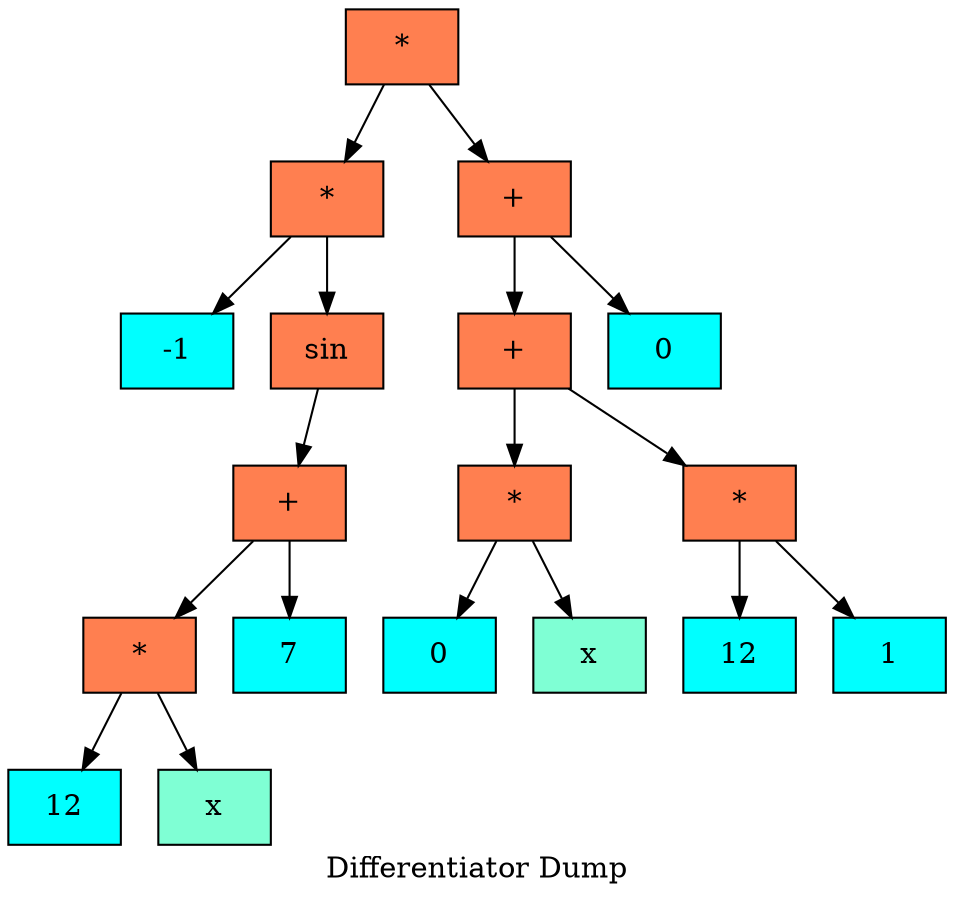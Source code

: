   digraph tree  {
  node[   shape     = "Mrecord",  style     = "filled",  fillcolor = "aqua",  fontcolor = "#000000",  margin    = "0.075"];
  rankdir   = "TB";

  label     = "Differentiator Dump";
"node12" [shape = "record", label = "{*}", fillcolor = "coral"]
"node13" [shape = "record", label = "{*}", fillcolor = "coral"]
"node14" [shape = "record", label = "{-1}", fillcolor = "aqua"]
"node13" -> "node14"
"node15" [shape = "record", label = "{sin}", fillcolor = "coral"]
"node16" [shape = "record", label = "{+}", fillcolor = "coral"]
"node17" [shape = "record", label = "{*}", fillcolor = "coral"]
"node18" [shape = "record", label = "{12}", fillcolor = "aqua"]
"node17" -> "node18"
"node19" [shape = "record", label = "{x}", fillcolor = "aquamarine"]
"node17" -> "node19"
"node16" -> "node17"
"node20" [shape = "record", label = "{7}", fillcolor = "aqua"]
"node16" -> "node20"
"node15" -> "node16"
"node13" -> "node15"
"node12" -> "node13"
"node21" [shape = "record", label = "{+}", fillcolor = "coral"]
"node22" [shape = "record", label = "{+}", fillcolor = "coral"]
"node23" [shape = "record", label = "{*}", fillcolor = "coral"]
"node24" [shape = "record", label = "{0}", fillcolor = "aqua"]
"node23" -> "node24"
"node25" [shape = "record", label = "{x}", fillcolor = "aquamarine"]
"node23" -> "node25"
"node22" -> "node23"
"node26" [shape = "record", label = "{*}", fillcolor = "coral"]
"node27" [shape = "record", label = "{12}", fillcolor = "aqua"]
"node26" -> "node27"
"node28" [shape = "record", label = "{1}", fillcolor = "aqua"]
"node26" -> "node28"
"node22" -> "node26"
"node21" -> "node22"
"node29" [shape = "record", label = "{0}", fillcolor = "aqua"]
"node21" -> "node29"
"node12" -> "node21"
  }
